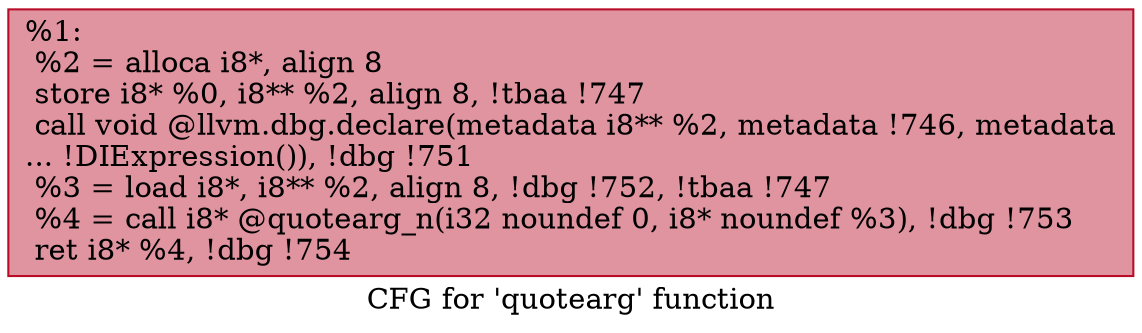 digraph "CFG for 'quotearg' function" {
	label="CFG for 'quotearg' function";

	Node0x9efcb0 [shape=record,color="#b70d28ff", style=filled, fillcolor="#b70d2870",label="{%1:\l  %2 = alloca i8*, align 8\l  store i8* %0, i8** %2, align 8, !tbaa !747\l  call void @llvm.dbg.declare(metadata i8** %2, metadata !746, metadata\l... !DIExpression()), !dbg !751\l  %3 = load i8*, i8** %2, align 8, !dbg !752, !tbaa !747\l  %4 = call i8* @quotearg_n(i32 noundef 0, i8* noundef %3), !dbg !753\l  ret i8* %4, !dbg !754\l}"];
}
